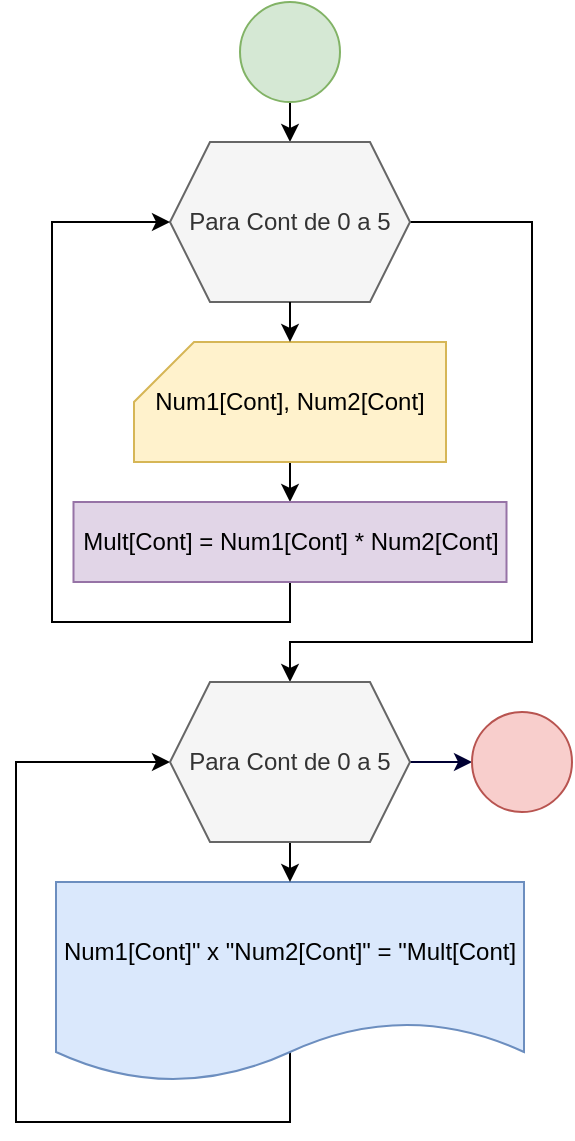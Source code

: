 <mxfile version="24.7.16">
  <diagram name="Página-1" id="soMiYO60hGNQEc-_3UT_">
    <mxGraphModel dx="1103" dy="391" grid="1" gridSize="10" guides="1" tooltips="1" connect="1" arrows="1" fold="1" page="1" pageScale="1" pageWidth="827" pageHeight="1169" math="0" shadow="0">
      <root>
        <mxCell id="0" />
        <mxCell id="1" parent="0" />
        <mxCell id="Vx5EdU7NLdH7N90ruuaa-5" style="edgeStyle=orthogonalEdgeStyle;rounded=0;orthogonalLoop=1;jettySize=auto;html=1;exitX=0.5;exitY=1;exitDx=0;exitDy=0;entryX=0.5;entryY=0;entryDx=0;entryDy=0;" edge="1" parent="1" source="Vx5EdU7NLdH7N90ruuaa-1" target="Vx5EdU7NLdH7N90ruuaa-4">
          <mxGeometry relative="1" as="geometry" />
        </mxCell>
        <mxCell id="Vx5EdU7NLdH7N90ruuaa-1" value="" style="ellipse;whiteSpace=wrap;html=1;aspect=fixed;fillColor=#d5e8d4;strokeColor=#82b366;" vertex="1" parent="1">
          <mxGeometry x="384" y="40" width="50" height="50" as="geometry" />
        </mxCell>
        <mxCell id="Vx5EdU7NLdH7N90ruuaa-17" style="edgeStyle=orthogonalEdgeStyle;rounded=0;orthogonalLoop=1;jettySize=auto;html=1;exitX=1;exitY=0.5;exitDx=0;exitDy=0;entryX=0.5;entryY=0;entryDx=0;entryDy=0;" edge="1" parent="1" source="Vx5EdU7NLdH7N90ruuaa-4" target="Vx5EdU7NLdH7N90ruuaa-13">
          <mxGeometry relative="1" as="geometry">
            <Array as="points">
              <mxPoint x="530" y="150" />
              <mxPoint x="530" y="360" />
              <mxPoint x="409" y="360" />
            </Array>
          </mxGeometry>
        </mxCell>
        <mxCell id="Vx5EdU7NLdH7N90ruuaa-4" value="Para Cont de 0 a 5" style="shape=hexagon;perimeter=hexagonPerimeter2;whiteSpace=wrap;html=1;fixedSize=1;fillColor=#f5f5f5;fontColor=#333333;strokeColor=#666666;" vertex="1" parent="1">
          <mxGeometry x="349" y="110" width="120" height="80" as="geometry" />
        </mxCell>
        <mxCell id="Vx5EdU7NLdH7N90ruuaa-14" value="" style="edgeStyle=orthogonalEdgeStyle;rounded=0;orthogonalLoop=1;jettySize=auto;html=1;" edge="1" parent="1" source="Vx5EdU7NLdH7N90ruuaa-6" target="Vx5EdU7NLdH7N90ruuaa-11">
          <mxGeometry relative="1" as="geometry" />
        </mxCell>
        <mxCell id="Vx5EdU7NLdH7N90ruuaa-6" value="Num1[Cont], Num2[Cont]" style="shape=card;whiteSpace=wrap;html=1;fillColor=#fff2cc;strokeColor=#d6b656;" vertex="1" parent="1">
          <mxGeometry x="331" y="210" width="156" height="60" as="geometry" />
        </mxCell>
        <mxCell id="Vx5EdU7NLdH7N90ruuaa-7" style="edgeStyle=orthogonalEdgeStyle;rounded=0;orthogonalLoop=1;jettySize=auto;html=1;exitX=0.5;exitY=1;exitDx=0;exitDy=0;entryX=0.5;entryY=0;entryDx=0;entryDy=0;entryPerimeter=0;" edge="1" parent="1" source="Vx5EdU7NLdH7N90ruuaa-4" target="Vx5EdU7NLdH7N90ruuaa-6">
          <mxGeometry relative="1" as="geometry" />
        </mxCell>
        <mxCell id="Vx5EdU7NLdH7N90ruuaa-19" style="edgeStyle=orthogonalEdgeStyle;rounded=0;orthogonalLoop=1;jettySize=auto;html=1;exitX=0.5;exitY=0;exitDx=0;exitDy=0;entryX=0;entryY=0.5;entryDx=0;entryDy=0;" edge="1" parent="1" source="Vx5EdU7NLdH7N90ruuaa-9" target="Vx5EdU7NLdH7N90ruuaa-13">
          <mxGeometry relative="1" as="geometry">
            <Array as="points">
              <mxPoint x="409" y="600" />
              <mxPoint x="272" y="600" />
              <mxPoint x="272" y="420" />
            </Array>
          </mxGeometry>
        </mxCell>
        <mxCell id="Vx5EdU7NLdH7N90ruuaa-9" value="Num1[Cont]&quot; x &quot;Num2[Cont]&quot; = &quot;Mult[Cont]" style="shape=document;whiteSpace=wrap;html=1;boundedLbl=1;fillColor=#dae8fc;strokeColor=#6c8ebf;" vertex="1" parent="1">
          <mxGeometry x="292" y="480" width="234" height="100" as="geometry" />
        </mxCell>
        <mxCell id="Vx5EdU7NLdH7N90ruuaa-15" style="edgeStyle=orthogonalEdgeStyle;rounded=0;orthogonalLoop=1;jettySize=auto;html=1;exitX=0.5;exitY=1;exitDx=0;exitDy=0;entryX=0;entryY=0.5;entryDx=0;entryDy=0;" edge="1" parent="1" source="Vx5EdU7NLdH7N90ruuaa-11" target="Vx5EdU7NLdH7N90ruuaa-4">
          <mxGeometry relative="1" as="geometry">
            <Array as="points">
              <mxPoint x="409" y="350" />
              <mxPoint x="290" y="350" />
              <mxPoint x="290" y="150" />
            </Array>
          </mxGeometry>
        </mxCell>
        <mxCell id="Vx5EdU7NLdH7N90ruuaa-11" value="Mult[Cont] = Num1[Cont] * Num2[Cont]" style="rounded=0;whiteSpace=wrap;html=1;fillColor=#e1d5e7;strokeColor=#9673a6;" vertex="1" parent="1">
          <mxGeometry x="300.75" y="290" width="216.5" height="40" as="geometry" />
        </mxCell>
        <mxCell id="Vx5EdU7NLdH7N90ruuaa-18" style="edgeStyle=orthogonalEdgeStyle;rounded=0;orthogonalLoop=1;jettySize=auto;html=1;exitX=0.5;exitY=1;exitDx=0;exitDy=0;entryX=0.5;entryY=0;entryDx=0;entryDy=0;" edge="1" parent="1" source="Vx5EdU7NLdH7N90ruuaa-13" target="Vx5EdU7NLdH7N90ruuaa-9">
          <mxGeometry relative="1" as="geometry" />
        </mxCell>
        <mxCell id="Vx5EdU7NLdH7N90ruuaa-21" style="edgeStyle=orthogonalEdgeStyle;rounded=0;orthogonalLoop=1;jettySize=auto;html=1;exitX=1;exitY=0.5;exitDx=0;exitDy=0;entryX=0;entryY=0.5;entryDx=0;entryDy=0;fillColor=#f8cecc;strokeColor=#000033;" edge="1" parent="1" source="Vx5EdU7NLdH7N90ruuaa-13" target="Vx5EdU7NLdH7N90ruuaa-20">
          <mxGeometry relative="1" as="geometry" />
        </mxCell>
        <mxCell id="Vx5EdU7NLdH7N90ruuaa-13" value="Para Cont de 0 a 5" style="shape=hexagon;perimeter=hexagonPerimeter2;whiteSpace=wrap;html=1;fixedSize=1;fillColor=#f5f5f5;fontColor=#333333;strokeColor=#666666;" vertex="1" parent="1">
          <mxGeometry x="349" y="380" width="120" height="80" as="geometry" />
        </mxCell>
        <mxCell id="Vx5EdU7NLdH7N90ruuaa-20" value="" style="ellipse;whiteSpace=wrap;html=1;aspect=fixed;fillColor=#f8cecc;strokeColor=#b85450;" vertex="1" parent="1">
          <mxGeometry x="500" y="395" width="50" height="50" as="geometry" />
        </mxCell>
      </root>
    </mxGraphModel>
  </diagram>
</mxfile>

